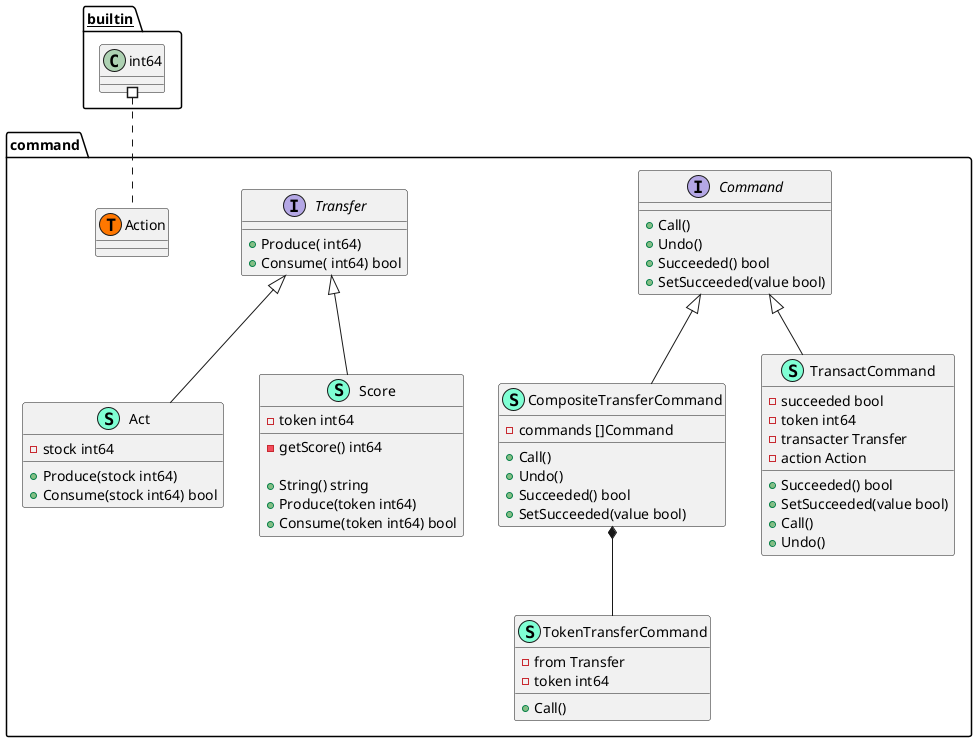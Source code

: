 @startuml
namespace command {
    class Act << (S,Aquamarine) >> {
        - stock int64

        + Produce(stock int64) 
        + Consume(stock int64) bool

    }
    interface Command  {
        + Call() 
        + Undo() 
        + Succeeded() bool
        + SetSucceeded(value bool) 

    }
    class CompositeTransferCommand << (S,Aquamarine) >> {
        - commands []Command

        + Call() 
        + Undo() 
        + Succeeded() bool
        + SetSucceeded(value bool) 

    }
    class Score << (S,Aquamarine) >> {
        - token int64

        - getScore() int64

        + String() string
        + Produce(token int64) 
        + Consume(token int64) bool

    }
    class TokenTransferCommand << (S,Aquamarine) >> {
        - from Transfer
        - token int64

        + Call() 

    }
    class TransactCommand << (S,Aquamarine) >> {
        - succeeded bool
        - token int64
        - transacter Transfer
        - action Action

        + Succeeded() bool
        + SetSucceeded(value bool) 
        + Call() 
        + Undo() 

    }
    interface Transfer  {
        + Produce( int64) 
        + Consume( int64) bool

    }
    class command.Action << (T, #FF7700) >>  {
    }
}
"command.CompositeTransferCommand" *-- "command.TokenTransferCommand"

"command.Transfer" <|-- "command.Act"
"command.Command" <|-- "command.CompositeTransferCommand"
"command.Transfer" <|-- "command.Score"
"command.Command" <|-- "command.TransactCommand"

"__builtin__.int64" #.. "command.Action"
@enduml
